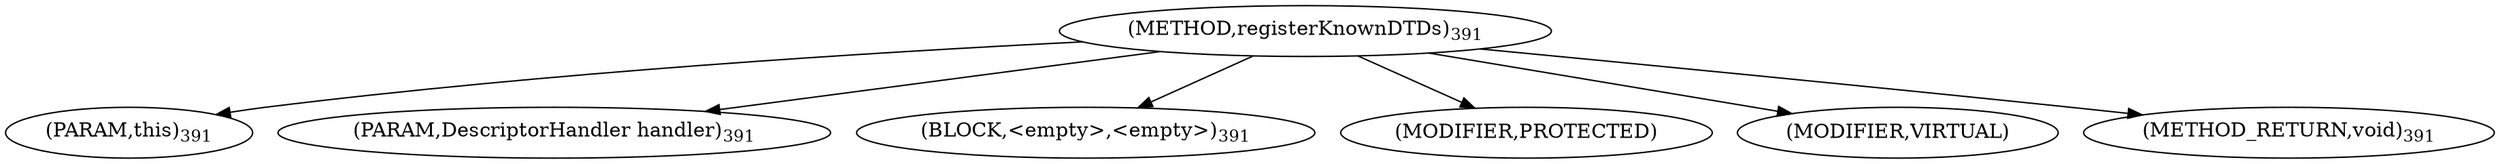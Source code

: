 digraph "registerKnownDTDs" {  
"699" [label = <(METHOD,registerKnownDTDs)<SUB>391</SUB>> ]
"700" [label = <(PARAM,this)<SUB>391</SUB>> ]
"701" [label = <(PARAM,DescriptorHandler handler)<SUB>391</SUB>> ]
"702" [label = <(BLOCK,&lt;empty&gt;,&lt;empty&gt;)<SUB>391</SUB>> ]
"703" [label = <(MODIFIER,PROTECTED)> ]
"704" [label = <(MODIFIER,VIRTUAL)> ]
"705" [label = <(METHOD_RETURN,void)<SUB>391</SUB>> ]
  "699" -> "700" 
  "699" -> "701" 
  "699" -> "702" 
  "699" -> "703" 
  "699" -> "704" 
  "699" -> "705" 
}
